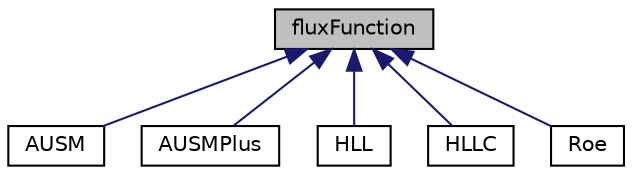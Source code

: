 digraph "fluxFunction"
{
  bgcolor="transparent";
  edge [fontname="Helvetica",fontsize="10",labelfontname="Helvetica",labelfontsize="10"];
  node [fontname="Helvetica",fontsize="10",shape=record];
  Node0 [label="fluxFunction",height=0.2,width=0.4,color="black", fillcolor="grey75", style="filled", fontcolor="black"];
  Node0 -> Node1 [dir="back",color="midnightblue",fontsize="10",style="solid",fontname="Helvetica"];
  Node1 [label="AUSM",height=0.2,width=0.4,color="black",URL="$a02300.html"];
  Node0 -> Node2 [dir="back",color="midnightblue",fontsize="10",style="solid",fontname="Helvetica"];
  Node2 [label="AUSMPlus",height=0.2,width=0.4,color="black",URL="$a02304.html"];
  Node0 -> Node3 [dir="back",color="midnightblue",fontsize="10",style="solid",fontname="Helvetica"];
  Node3 [label="HLL",height=0.2,width=0.4,color="black",URL="$a02316.html"];
  Node0 -> Node4 [dir="back",color="midnightblue",fontsize="10",style="solid",fontname="Helvetica"];
  Node4 [label="HLLC",height=0.2,width=0.4,color="black",URL="$a02312.html"];
  Node0 -> Node5 [dir="back",color="midnightblue",fontsize="10",style="solid",fontname="Helvetica"];
  Node5 [label="Roe",height=0.2,width=0.4,color="black",URL="$a02320.html"];
}
